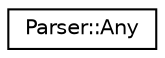 digraph "Graphical Class Hierarchy"
{
 // LATEX_PDF_SIZE
  edge [fontname="Helvetica",fontsize="10",labelfontname="Helvetica",labelfontsize="10"];
  node [fontname="Helvetica",fontsize="10",shape=record];
  rankdir="LR";
  Node0 [label="Parser::Any",height=0.2,width=0.4,color="black", fillcolor="white", style="filled",URL="$classParser_1_1Any.html",tooltip=" "];
}
